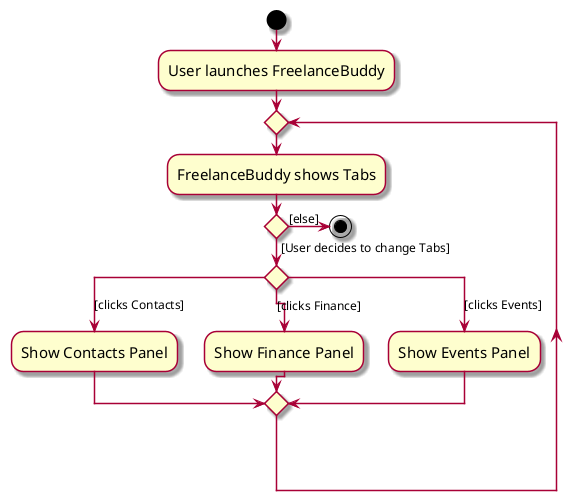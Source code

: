 @startuml
skin rose
skinparam tabSize 150
skinparam ActivityFontSize 15
skinparam ArrowFontSize 12

start
:User launches FreelanceBuddy;
repeat
:FreelanceBuddy shows Tabs;
if () then ([User decides to change Tabs])
switch ()
case ([clicks Contacts])
    :Show Contacts Panel;
case ([clicks Finance])
    :Show Finance Panel;
case ([clicks Events])
    :Show Events Panel;
endswitch
else ([else])


stop
@enduml